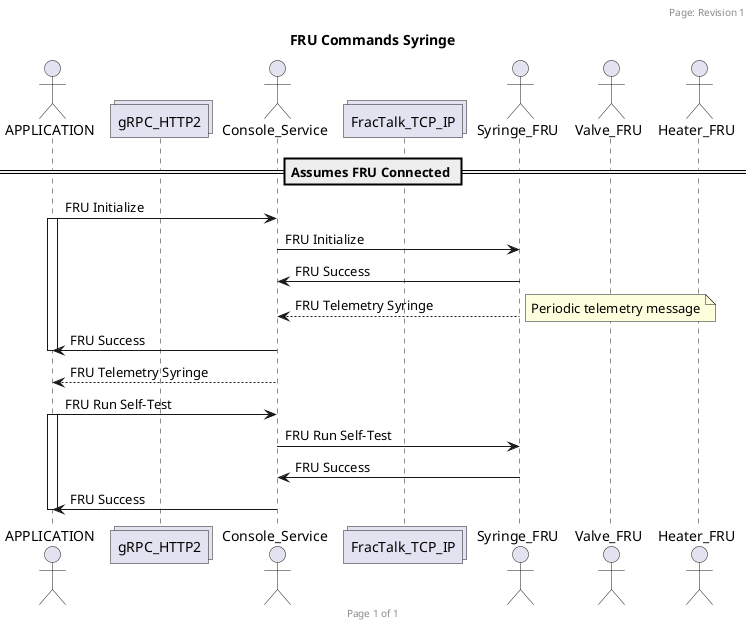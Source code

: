 @startuml
header Page: Revision 1
footer Page %page% of %lastpage%

title FRU Commands Syringe

actor APPLICATION
collections gRPC_HTTP2
actor Console_Service
collections FracTalk_TCP_IP
actor Syringe_FRU
actor Valve_FRU
actor Heater_FRU

== Assumes FRU Connected ==
APPLICATION -> Console_Service: FRU Initialize
activate APPLICATION
Console_Service -> Syringe_FRU: FRU Initialize
Console_Service <- Syringe_FRU: FRU Success
Console_Service <-- Syringe_FRU: FRU Telemetry Syringe
note right: Periodic telemetry message
APPLICATION <- Console_Service: FRU Success
deactivate APPLICATION
APPLICATION <-- Console_Service: FRU Telemetry Syringe

APPLICATION -> Console_Service: FRU Run Self-Test
activate APPLICATION
Console_Service -> Syringe_FRU: FRU Run Self-Test
Console_Service <- Syringe_FRU: FRU Success
APPLICATION <- Console_Service: FRU Success
deactivate APPLICATION


@enduml
